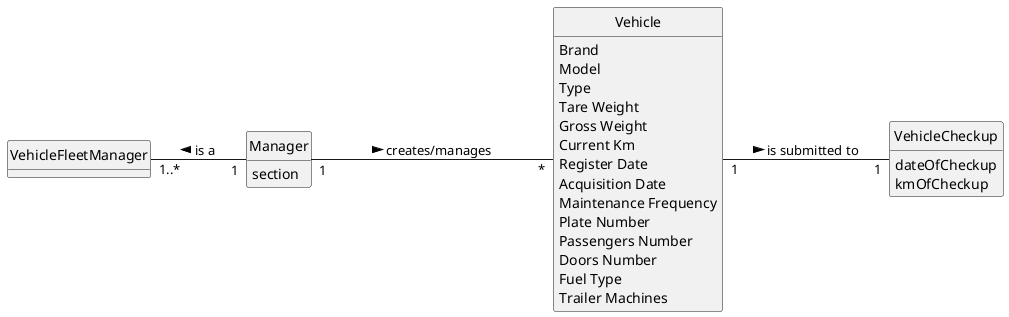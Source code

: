 @startuml
skinparam monochrome true
skinparam packageStyle rectangle
skinparam shadowing false

left to right direction

skinparam classAttributeIconSize 0

hide circle
hide methods

class Manager {
    section
}

class VehicleFleetManager {

}

class Vehicle {
    Brand
    Model
    Type
    Tare Weight
    Gross Weight
    Current Km
    Register Date
    Acquisition Date
    Maintenance Frequency
    Plate Number
    Passengers Number
    Doors Number
    Fuel Type
    Trailer Machines
}

class VehicleCheckup{
    dateOfCheckup
    kmOfCheckup
}

Manager "1" --- "*" Vehicle: creates/manages >
Manager "1" --up "1..*" VehicleFleetManager: is a >
Vehicle "1" -- "1" VehicleCheckup: is submitted to >

@enduml
